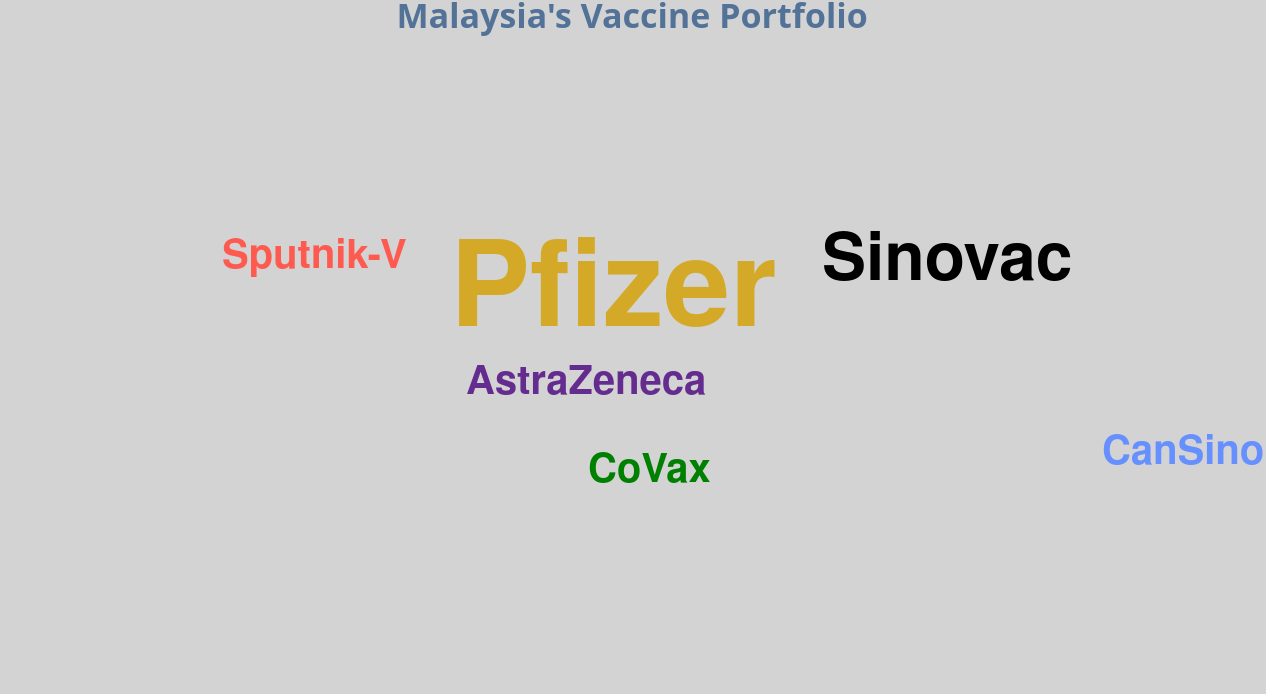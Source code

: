 {
    "$schema": "https://vega.github.io/schema/vega/v5.json",
    "width": 100,
    "height": 325,
    "title": {
        "text": "Malaysia's Vaccine Portfolio",
        "color": "#527298",
        "fontSize": 17
    },
  
    "data": [
      {
        "name": "table",
        "values": [
          "Pfizer Pfizer Pfizer Pfizer Pfizer AstraZeneca CoVax Sinovac Sinovac Sputnik-V CanSino"
        ],
        "transform": [
          {
            "type": "countpattern",
            "field": "data",
            "case": "mixed",
            "pattern": "[\\w'-]{3,}"
          },
          {
              "type": "formula", "as": "url",
              "expr": "'https://www.google.com/search?q=' + datum.text + ' vaccine'" 
          },
          {
            "type": "formula", "as": "pop_coverage",
            "expr": "datum.count/10 * 100"
          },
          {
            "type": "formula", "as": "pop_raw_val",
            "expr": "datum.count/10 * 64"
          }
        ]
      }
    ],
  
    "scales": [
      {
        "name": "color",
        "type": "ordinal",
        "domain": {"data": "table", "field": "text"},
        "range": ["#d5a928", "#652c90", "green", "black",
        "#FE5A50", "#668FFF"]
      }
    ],
  
    "marks": [
      {
        "type": "text",
        "from": {"data": "table"},
        "encode": {
          "enter": {
            "text": {"field": "text"},
            "align": {"value": "center"},
            "baseline": {"value": "alphabetic"},
            "fill": {"scale": "color", "field": "text"},
            "tooltip": { 
                "signal": "'Population coverage: ' + datum.pop_coverage + '%' + '; Number of doses: ' + datum.pop_raw_val + ' million' "
            },
            "href": {"field": "url", "type": "nominal"}
          },
          "update": {
            "fillOpacity": {"value": 1}
          },
          "hover": {
            "fillOpacity": {"value": 0.5}
          }
        },
        "transform": [
          {
            "type": "wordcloud",
            "size": [800, 400],
            "text": {"field": "text"},
            "rotate": {"field": "datum.angle"},
            "font": "Helvetica Neue",
            "fontSize": {"field": "datum.count"},
            "fontWeight": "bold",
            "fontSizeRange": [20, 60],
            "padding": 10
          }
        ]
      }
    ],
    "config": {
        "background": "lightgray",
        "axis": {
            "titleColor": "#527298",
            "labelColor": "#527298",
            "labelFont": "sans-serif",
            "labelFontSize": 15,
            "titleFontSize": 15
        },
        "view": {
            "stroke": "black"
        }
    }
  }
  